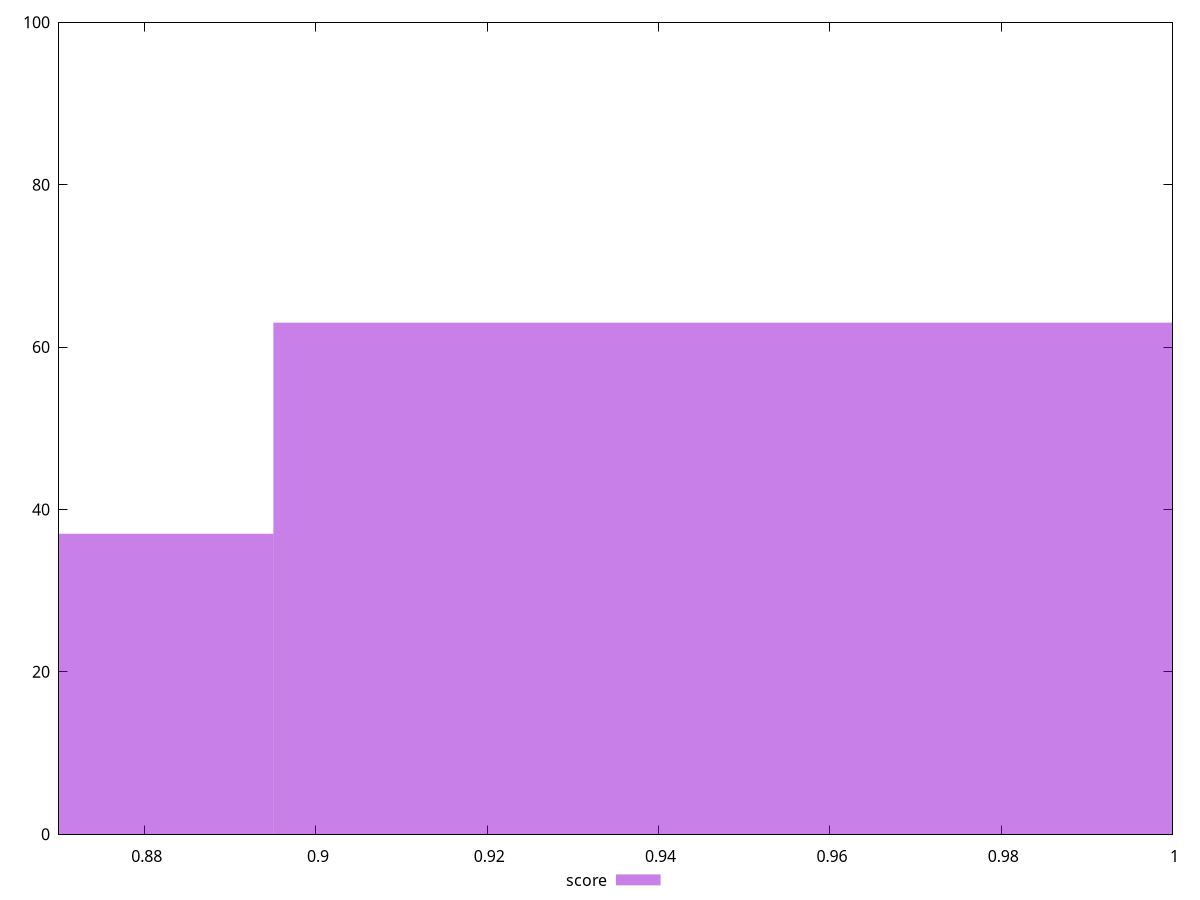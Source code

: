 reset

$score <<EOF
0.9638759125079361 63
0.826179353578231 37
EOF

set key outside below
set boxwidth 0.13769655892970517
set xrange [0.87:1]
set yrange [0:100]
set trange [0:100]
set style fill transparent solid 0.5 noborder
set terminal svg size 640, 490 enhanced background rgb 'white'
set output "report_00013_2021-02-09T12-04-24.940Z/unminified-css/samples/pages/score/histogram.svg"

plot $score title "score" with boxes

reset
